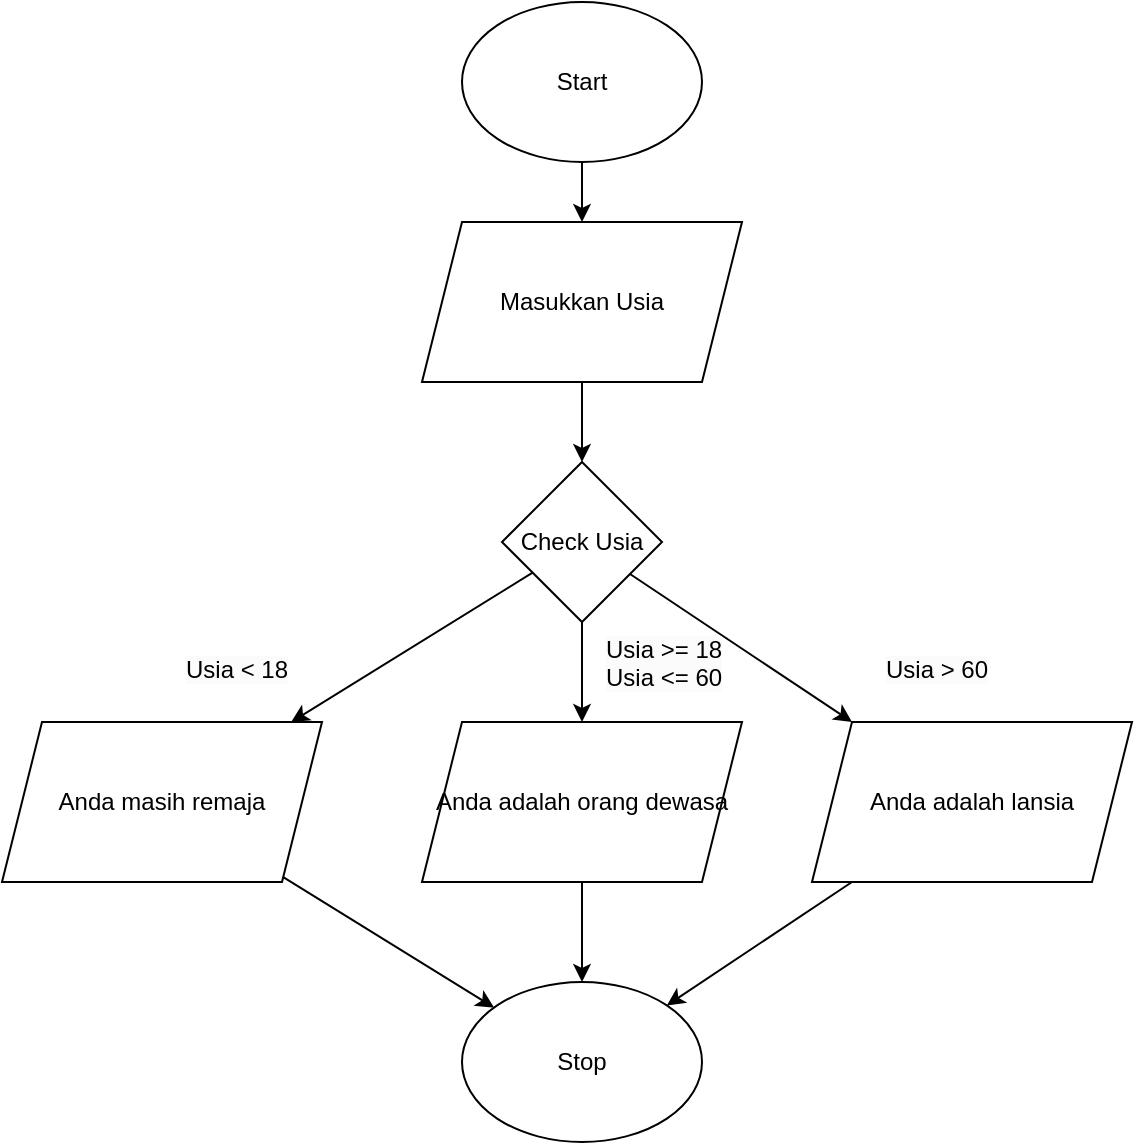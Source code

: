 <mxfile version="24.7.8">
  <diagram name="Page-1" id="boOZ9n1NnIkdG-0F6-Vk">
    <mxGraphModel dx="1098" dy="820" grid="1" gridSize="10" guides="1" tooltips="1" connect="1" arrows="1" fold="1" page="1" pageScale="1" pageWidth="850" pageHeight="1100" math="0" shadow="0">
      <root>
        <mxCell id="0" />
        <mxCell id="1" parent="0" />
        <mxCell id="3R9lf3MyPtodzLwBst2U-1" value="Start" style="ellipse;whiteSpace=wrap;html=1;" parent="1" vertex="1">
          <mxGeometry x="390" y="60" width="120" height="80" as="geometry" />
        </mxCell>
        <mxCell id="3R9lf3MyPtodzLwBst2U-2" value="Stop" style="ellipse;whiteSpace=wrap;html=1;" parent="1" vertex="1">
          <mxGeometry x="390" y="550" width="120" height="80" as="geometry" />
        </mxCell>
        <mxCell id="3R9lf3MyPtodzLwBst2U-9" value="Masukkan Usia" style="shape=parallelogram;perimeter=parallelogramPerimeter;whiteSpace=wrap;html=1;fixedSize=1;" parent="1" vertex="1">
          <mxGeometry x="370" y="170" width="160" height="80" as="geometry" />
        </mxCell>
        <mxCell id="3R9lf3MyPtodzLwBst2U-12" value="Anda masih remaja" style="shape=parallelogram;perimeter=parallelogramPerimeter;whiteSpace=wrap;html=1;fixedSize=1;" parent="1" vertex="1">
          <mxGeometry x="160" y="420" width="160" height="80" as="geometry" />
        </mxCell>
        <mxCell id="3R9lf3MyPtodzLwBst2U-13" value="Anda adalah orang dewasa" style="shape=parallelogram;perimeter=parallelogramPerimeter;whiteSpace=wrap;html=1;fixedSize=1;" parent="1" vertex="1">
          <mxGeometry x="370" y="420" width="160" height="80" as="geometry" />
        </mxCell>
        <mxCell id="3R9lf3MyPtodzLwBst2U-14" value="Anda adalah lansia" style="shape=parallelogram;perimeter=parallelogramPerimeter;whiteSpace=wrap;html=1;fixedSize=1;" parent="1" vertex="1">
          <mxGeometry x="565" y="420" width="160" height="80" as="geometry" />
        </mxCell>
        <mxCell id="3R9lf3MyPtodzLwBst2U-16" value="Check Usia" style="rhombus;whiteSpace=wrap;html=1;" parent="1" vertex="1">
          <mxGeometry x="410" y="290" width="80" height="80" as="geometry" />
        </mxCell>
        <mxCell id="3R9lf3MyPtodzLwBst2U-17" value="" style="endArrow=classic;html=1;rounded=0;" parent="1" source="3R9lf3MyPtodzLwBst2U-12" target="3R9lf3MyPtodzLwBst2U-2" edge="1">
          <mxGeometry width="50" height="50" relative="1" as="geometry">
            <mxPoint x="400" y="400" as="sourcePoint" />
            <mxPoint x="450" y="350" as="targetPoint" />
          </mxGeometry>
        </mxCell>
        <mxCell id="3R9lf3MyPtodzLwBst2U-18" value="" style="endArrow=classic;html=1;rounded=0;" parent="1" source="3R9lf3MyPtodzLwBst2U-13" target="3R9lf3MyPtodzLwBst2U-2" edge="1">
          <mxGeometry width="50" height="50" relative="1" as="geometry">
            <mxPoint x="400" y="400" as="sourcePoint" />
            <mxPoint x="450" y="350" as="targetPoint" />
          </mxGeometry>
        </mxCell>
        <mxCell id="3R9lf3MyPtodzLwBst2U-19" value="" style="endArrow=classic;html=1;rounded=0;" parent="1" source="3R9lf3MyPtodzLwBst2U-14" target="3R9lf3MyPtodzLwBst2U-2" edge="1">
          <mxGeometry width="50" height="50" relative="1" as="geometry">
            <mxPoint x="400" y="400" as="sourcePoint" />
            <mxPoint x="450" y="350" as="targetPoint" />
          </mxGeometry>
        </mxCell>
        <mxCell id="3R9lf3MyPtodzLwBst2U-20" value="" style="endArrow=classic;html=1;rounded=0;" parent="1" source="3R9lf3MyPtodzLwBst2U-16" target="3R9lf3MyPtodzLwBst2U-12" edge="1">
          <mxGeometry width="50" height="50" relative="1" as="geometry">
            <mxPoint x="283.333" y="343.333" as="sourcePoint" />
            <mxPoint x="450" y="350" as="targetPoint" />
          </mxGeometry>
        </mxCell>
        <mxCell id="3R9lf3MyPtodzLwBst2U-22" value="" style="endArrow=classic;html=1;rounded=0;" parent="1" source="3R9lf3MyPtodzLwBst2U-16" target="3R9lf3MyPtodzLwBst2U-13" edge="1">
          <mxGeometry width="50" height="50" relative="1" as="geometry">
            <mxPoint x="400" y="400" as="sourcePoint" />
            <mxPoint x="450" y="350" as="targetPoint" />
          </mxGeometry>
        </mxCell>
        <mxCell id="3R9lf3MyPtodzLwBst2U-24" value="" style="endArrow=classic;html=1;rounded=0;" parent="1" source="3R9lf3MyPtodzLwBst2U-16" target="3R9lf3MyPtodzLwBst2U-14" edge="1">
          <mxGeometry width="50" height="50" relative="1" as="geometry">
            <mxPoint x="603.333" y="346.667" as="sourcePoint" />
            <mxPoint x="450" y="350" as="targetPoint" />
          </mxGeometry>
        </mxCell>
        <mxCell id="3R9lf3MyPtodzLwBst2U-25" value="" style="endArrow=classic;html=1;rounded=0;" parent="1" source="3R9lf3MyPtodzLwBst2U-1" target="3R9lf3MyPtodzLwBst2U-9" edge="1">
          <mxGeometry width="50" height="50" relative="1" as="geometry">
            <mxPoint x="400" y="400" as="sourcePoint" />
            <mxPoint x="450" y="350" as="targetPoint" />
          </mxGeometry>
        </mxCell>
        <mxCell id="3R9lf3MyPtodzLwBst2U-27" value="" style="endArrow=classic;html=1;rounded=0;" parent="1" source="3R9lf3MyPtodzLwBst2U-9" target="3R9lf3MyPtodzLwBst2U-16" edge="1">
          <mxGeometry width="50" height="50" relative="1" as="geometry">
            <mxPoint x="400" y="400" as="sourcePoint" />
            <mxPoint x="450" y="350" as="targetPoint" />
          </mxGeometry>
        </mxCell>
        <mxCell id="3R9lf3MyPtodzLwBst2U-30" value="&lt;span style=&quot;color: rgb(0, 0, 0); font-family: Helvetica; font-size: 12px; font-style: normal; font-variant-ligatures: normal; font-variant-caps: normal; font-weight: 400; letter-spacing: normal; orphans: 2; text-align: center; text-indent: 0px; text-transform: none; widows: 2; word-spacing: 0px; -webkit-text-stroke-width: 0px; white-space: normal; background-color: rgb(251, 251, 251); text-decoration-thickness: initial; text-decoration-style: initial; text-decoration-color: initial; display: inline !important; float: none;&quot;&gt;Usia &amp;lt; 18&lt;/span&gt;" style="text;whiteSpace=wrap;html=1;" parent="1" vertex="1">
          <mxGeometry x="250" y="380" width="70" height="30" as="geometry" />
        </mxCell>
        <mxCell id="3R9lf3MyPtodzLwBst2U-31" value="&lt;span style=&quot;color: rgb(0, 0, 0); font-family: Helvetica; font-size: 12px; font-style: normal; font-variant-ligatures: normal; font-variant-caps: normal; font-weight: 400; letter-spacing: normal; orphans: 2; text-align: center; text-indent: 0px; text-transform: none; widows: 2; word-spacing: 0px; -webkit-text-stroke-width: 0px; white-space: normal; background-color: rgb(251, 251, 251); text-decoration-thickness: initial; text-decoration-style: initial; text-decoration-color: initial; display: inline !important; float: none;&quot;&gt;Usia &amp;gt;= 18&lt;/span&gt;&lt;div&gt;&lt;span style=&quot;color: rgb(0, 0, 0); font-family: Helvetica; font-size: 12px; font-style: normal; font-variant-ligatures: normal; font-variant-caps: normal; font-weight: 400; letter-spacing: normal; orphans: 2; text-align: center; text-indent: 0px; text-transform: none; widows: 2; word-spacing: 0px; -webkit-text-stroke-width: 0px; white-space: normal; background-color: rgb(251, 251, 251); text-decoration-thickness: initial; text-decoration-style: initial; text-decoration-color: initial; display: inline !important; float: none;&quot;&gt;Usia &amp;lt;= 60&lt;/span&gt;&lt;/div&gt;" style="text;whiteSpace=wrap;html=1;" parent="1" vertex="1">
          <mxGeometry x="460" y="370" width="70" height="30" as="geometry" />
        </mxCell>
        <mxCell id="3R9lf3MyPtodzLwBst2U-32" value="&lt;span style=&quot;color: rgb(0, 0, 0); font-family: Helvetica; font-size: 12px; font-style: normal; font-variant-ligatures: normal; font-variant-caps: normal; font-weight: 400; letter-spacing: normal; orphans: 2; text-align: center; text-indent: 0px; text-transform: none; widows: 2; word-spacing: 0px; -webkit-text-stroke-width: 0px; white-space: normal; background-color: rgb(251, 251, 251); text-decoration-thickness: initial; text-decoration-style: initial; text-decoration-color: initial; display: inline !important; float: none;&quot;&gt;Usia &amp;gt; 60&lt;/span&gt;" style="text;whiteSpace=wrap;html=1;" parent="1" vertex="1">
          <mxGeometry x="600" y="380" width="70" height="30" as="geometry" />
        </mxCell>
      </root>
    </mxGraphModel>
  </diagram>
</mxfile>
